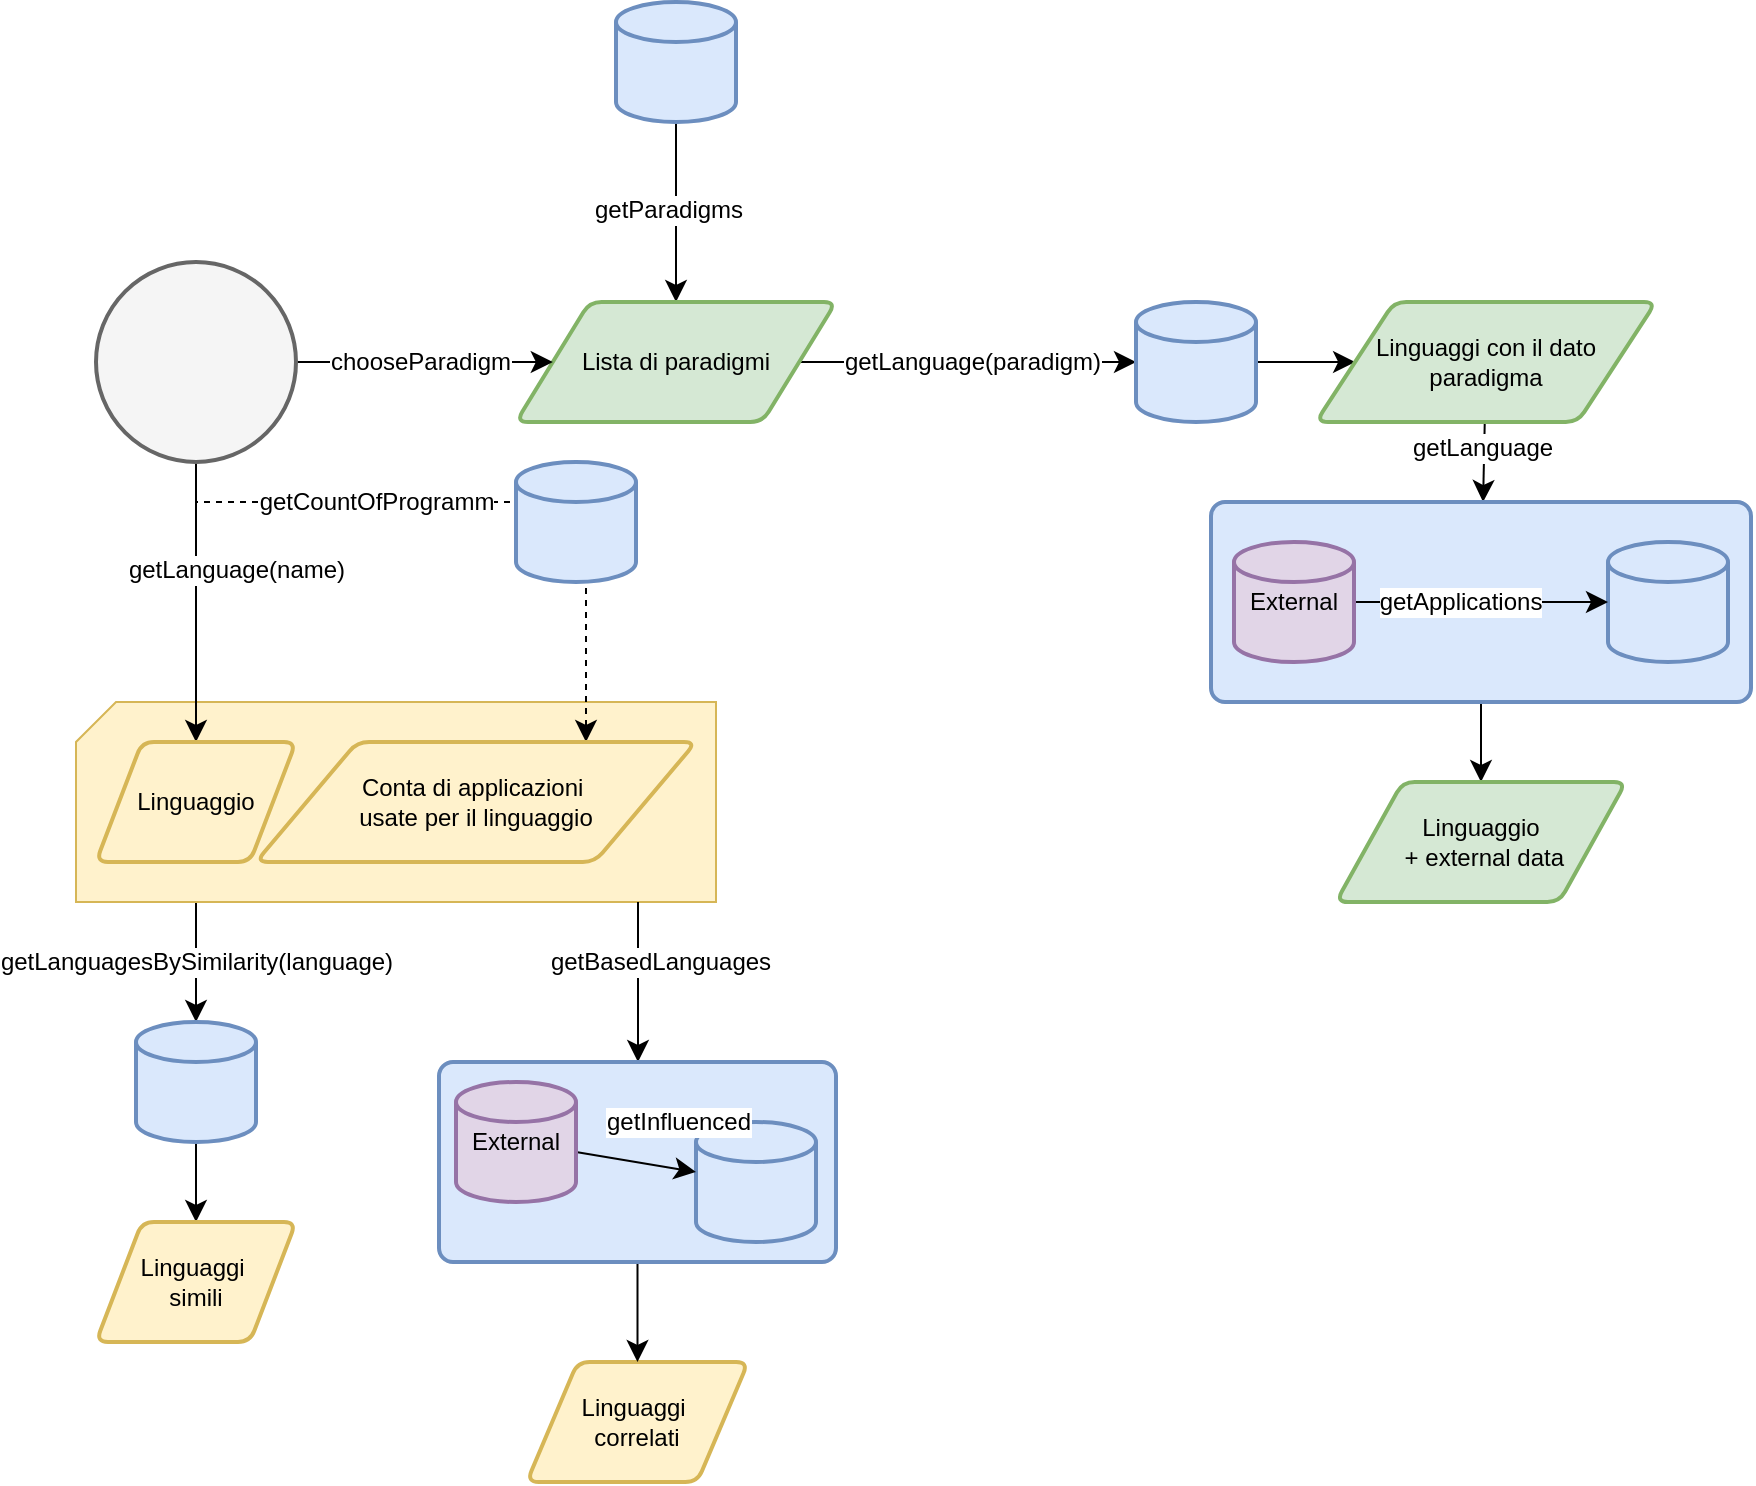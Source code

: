 <mxfile version="27.0.9">
  <diagram name="Pagina-1" id="yW3qTXIOuPSMdX0DaIOZ">
    <mxGraphModel dx="1818" dy="860" grid="1" gridSize="10" guides="1" tooltips="1" connect="1" arrows="1" fold="1" page="1" pageScale="1" pageWidth="827" pageHeight="1169" math="0" shadow="0">
      <root>
        <mxCell id="0" />
        <mxCell id="1" parent="0" />
        <mxCell id="oN61qzBHZfbrCgZVW6HC-45" style="edgeStyle=orthogonalEdgeStyle;rounded=0;orthogonalLoop=1;jettySize=auto;html=1;fontSize=12;startSize=8;endSize=8;" edge="1" parent="1" source="oN61qzBHZfbrCgZVW6HC-42" target="oN61qzBHZfbrCgZVW6HC-43">
          <mxGeometry relative="1" as="geometry">
            <Array as="points">
              <mxPoint x="80" y="510" />
              <mxPoint x="80" y="510" />
            </Array>
          </mxGeometry>
        </mxCell>
        <mxCell id="oN61qzBHZfbrCgZVW6HC-48" value="getLanguagesBySimilarity(language)" style="edgeLabel;html=1;align=center;verticalAlign=middle;resizable=0;points=[];fontSize=12;" vertex="1" connectable="0" parent="oN61qzBHZfbrCgZVW6HC-45">
          <mxGeometry x="0.127" y="1" relative="1" as="geometry">
            <mxPoint x="-1" y="-4" as="offset" />
          </mxGeometry>
        </mxCell>
        <mxCell id="oN61qzBHZfbrCgZVW6HC-42" value="" style="verticalLabelPosition=bottom;verticalAlign=top;html=1;shape=card;whiteSpace=wrap;size=20;arcSize=12;fillColor=#fff2cc;strokeColor=#d6b656;" vertex="1" parent="1">
          <mxGeometry x="20" y="390" width="320" height="100" as="geometry" />
        </mxCell>
        <mxCell id="oN61qzBHZfbrCgZVW6HC-8" style="edgeStyle=none;curved=1;rounded=0;orthogonalLoop=1;jettySize=auto;html=1;fontSize=12;startSize=8;endSize=8;entryX=0.5;entryY=0;entryDx=0;entryDy=0;" edge="1" parent="1" source="oN61qzBHZfbrCgZVW6HC-7" target="oN61qzBHZfbrCgZVW6HC-1">
          <mxGeometry relative="1" as="geometry">
            <mxPoint x="390" y="110" as="targetPoint" />
          </mxGeometry>
        </mxCell>
        <mxCell id="oN61qzBHZfbrCgZVW6HC-9" value="getParadigms" style="edgeLabel;html=1;align=center;verticalAlign=middle;resizable=0;points=[];fontSize=12;" vertex="1" connectable="0" parent="oN61qzBHZfbrCgZVW6HC-8">
          <mxGeometry x="-0.022" y="-4" relative="1" as="geometry">
            <mxPoint as="offset" />
          </mxGeometry>
        </mxCell>
        <mxCell id="oN61qzBHZfbrCgZVW6HC-11" style="edgeStyle=none;curved=1;rounded=0;orthogonalLoop=1;jettySize=auto;html=1;fontSize=12;startSize=8;endSize=8;" edge="1" parent="1" source="oN61qzBHZfbrCgZVW6HC-1" target="oN61qzBHZfbrCgZVW6HC-10">
          <mxGeometry relative="1" as="geometry" />
        </mxCell>
        <mxCell id="oN61qzBHZfbrCgZVW6HC-12" value="getLanguage(paradigm)" style="edgeLabel;html=1;align=center;verticalAlign=middle;resizable=0;points=[];fontSize=12;" vertex="1" connectable="0" parent="oN61qzBHZfbrCgZVW6HC-11">
          <mxGeometry x="0.147" y="-2" relative="1" as="geometry">
            <mxPoint x="-10" y="-2" as="offset" />
          </mxGeometry>
        </mxCell>
        <mxCell id="oN61qzBHZfbrCgZVW6HC-1" value="Lista di paradigmi" style="shape=parallelogram;html=1;strokeWidth=2;perimeter=parallelogramPerimeter;whiteSpace=wrap;rounded=1;arcSize=12;size=0.23;fillColor=#d5e8d4;strokeColor=#82b366;" vertex="1" parent="1">
          <mxGeometry x="240" y="190" width="160" height="60" as="geometry" />
        </mxCell>
        <mxCell id="oN61qzBHZfbrCgZVW6HC-3" style="edgeStyle=none;curved=1;rounded=0;orthogonalLoop=1;jettySize=auto;html=1;entryX=0;entryY=0.5;entryDx=0;entryDy=0;fontSize=12;startSize=8;endSize=8;" edge="1" parent="1" source="oN61qzBHZfbrCgZVW6HC-2" target="oN61qzBHZfbrCgZVW6HC-1">
          <mxGeometry relative="1" as="geometry" />
        </mxCell>
        <mxCell id="oN61qzBHZfbrCgZVW6HC-5" value="chooseParadigm" style="edgeLabel;html=1;align=center;verticalAlign=middle;resizable=0;points=[];fontSize=12;" vertex="1" connectable="0" parent="oN61qzBHZfbrCgZVW6HC-3">
          <mxGeometry x="-0.333" y="1" relative="1" as="geometry">
            <mxPoint x="19" y="1" as="offset" />
          </mxGeometry>
        </mxCell>
        <mxCell id="oN61qzBHZfbrCgZVW6HC-31" style="edgeStyle=elbowEdgeStyle;rounded=0;orthogonalLoop=1;jettySize=auto;html=1;fontSize=12;startSize=8;endSize=8;" edge="1" parent="1" source="oN61qzBHZfbrCgZVW6HC-2" target="oN61qzBHZfbrCgZVW6HC-33">
          <mxGeometry relative="1" as="geometry">
            <mxPoint x="560" y="470" as="targetPoint" />
            <Array as="points">
              <mxPoint x="80" y="350" />
            </Array>
          </mxGeometry>
        </mxCell>
        <mxCell id="oN61qzBHZfbrCgZVW6HC-32" value="getLanguage(name)" style="edgeLabel;html=1;align=center;verticalAlign=middle;resizable=0;points=[];fontSize=12;" vertex="1" connectable="0" parent="oN61qzBHZfbrCgZVW6HC-31">
          <mxGeometry x="0.656" y="2" relative="1" as="geometry">
            <mxPoint x="18" y="-62" as="offset" />
          </mxGeometry>
        </mxCell>
        <mxCell id="oN61qzBHZfbrCgZVW6HC-37" style="edgeStyle=orthogonalEdgeStyle;rounded=0;orthogonalLoop=1;jettySize=auto;html=1;fontSize=12;startSize=8;endSize=8;dashed=1;exitX=0.5;exitY=1;exitDx=0;exitDy=0;exitPerimeter=0;" edge="1" parent="1" source="oN61qzBHZfbrCgZVW6HC-2" target="oN61qzBHZfbrCgZVW6HC-35">
          <mxGeometry relative="1" as="geometry">
            <Array as="points">
              <mxPoint x="80" y="290" />
              <mxPoint x="275" y="290" />
            </Array>
          </mxGeometry>
        </mxCell>
        <mxCell id="oN61qzBHZfbrCgZVW6HC-40" value="getCountOfProgramm" style="edgeLabel;html=1;align=center;verticalAlign=middle;resizable=0;points=[];fontSize=12;" vertex="1" connectable="0" parent="oN61qzBHZfbrCgZVW6HC-37">
          <mxGeometry x="-0.583" y="-1" relative="1" as="geometry">
            <mxPoint x="40" y="-1" as="offset" />
          </mxGeometry>
        </mxCell>
        <mxCell id="oN61qzBHZfbrCgZVW6HC-2" value="" style="strokeWidth=2;html=1;shape=mxgraph.flowchart.start_2;whiteSpace=wrap;fillColor=#f5f5f5;fontColor=#333333;strokeColor=#666666;" vertex="1" parent="1">
          <mxGeometry x="30" y="170" width="100" height="100" as="geometry" />
        </mxCell>
        <mxCell id="oN61qzBHZfbrCgZVW6HC-7" value="" style="strokeWidth=2;html=1;shape=mxgraph.flowchart.database;whiteSpace=wrap;fillColor=#dae8fc;strokeColor=#6c8ebf;" vertex="1" parent="1">
          <mxGeometry x="290" y="40" width="60" height="60" as="geometry" />
        </mxCell>
        <mxCell id="oN61qzBHZfbrCgZVW6HC-14" style="edgeStyle=none;curved=1;rounded=0;orthogonalLoop=1;jettySize=auto;html=1;fontSize=12;startSize=8;endSize=8;" edge="1" parent="1" source="oN61qzBHZfbrCgZVW6HC-10" target="oN61qzBHZfbrCgZVW6HC-13">
          <mxGeometry relative="1" as="geometry" />
        </mxCell>
        <mxCell id="oN61qzBHZfbrCgZVW6HC-10" value="" style="strokeWidth=2;html=1;shape=mxgraph.flowchart.database;whiteSpace=wrap;fillColor=#dae8fc;strokeColor=#6c8ebf;" vertex="1" parent="1">
          <mxGeometry x="550" y="190" width="60" height="60" as="geometry" />
        </mxCell>
        <mxCell id="oN61qzBHZfbrCgZVW6HC-17" style="edgeStyle=none;curved=1;rounded=0;orthogonalLoop=1;jettySize=auto;html=1;fontSize=12;startSize=8;endSize=8;" edge="1" parent="1" source="oN61qzBHZfbrCgZVW6HC-13" target="oN61qzBHZfbrCgZVW6HC-24">
          <mxGeometry relative="1" as="geometry">
            <mxPoint x="725" y="280" as="targetPoint" />
          </mxGeometry>
        </mxCell>
        <mxCell id="oN61qzBHZfbrCgZVW6HC-21" value="getLanguage" style="edgeLabel;html=1;align=center;verticalAlign=middle;resizable=0;points=[];fontSize=12;" vertex="1" connectable="0" parent="oN61qzBHZfbrCgZVW6HC-17">
          <mxGeometry x="-0.364" y="-1" relative="1" as="geometry">
            <mxPoint as="offset" />
          </mxGeometry>
        </mxCell>
        <mxCell id="oN61qzBHZfbrCgZVW6HC-13" value="Linguaggi con il dato paradigma" style="shape=parallelogram;html=1;strokeWidth=2;perimeter=parallelogramPerimeter;whiteSpace=wrap;rounded=1;arcSize=12;size=0.23;fillColor=#d5e8d4;strokeColor=#82b366;" vertex="1" parent="1">
          <mxGeometry x="640" y="190" width="170" height="60" as="geometry" />
        </mxCell>
        <mxCell id="oN61qzBHZfbrCgZVW6HC-22" style="edgeStyle=none;curved=1;rounded=0;orthogonalLoop=1;jettySize=auto;html=1;fontSize=12;startSize=8;endSize=8;" edge="1" parent="1" source="oN61qzBHZfbrCgZVW6HC-24" target="oN61qzBHZfbrCgZVW6HC-23">
          <mxGeometry relative="1" as="geometry">
            <mxPoint x="725" y="380" as="targetPoint" />
            <mxPoint x="725" y="360.0" as="sourcePoint" />
          </mxGeometry>
        </mxCell>
        <mxCell id="oN61qzBHZfbrCgZVW6HC-23" value="Linguaggio&lt;div&gt;&amp;nbsp;+ external data&lt;/div&gt;" style="shape=parallelogram;html=1;strokeWidth=2;perimeter=parallelogramPerimeter;whiteSpace=wrap;rounded=1;arcSize=12;size=0.23;fillColor=#d5e8d4;strokeColor=#82b366;" vertex="1" parent="1">
          <mxGeometry x="650" y="430" width="145" height="60" as="geometry" />
        </mxCell>
        <mxCell id="oN61qzBHZfbrCgZVW6HC-24" value="" style="rounded=1;whiteSpace=wrap;html=1;absoluteArcSize=1;arcSize=14;strokeWidth=2;fillColor=#dae8fc;strokeColor=#6c8ebf;" vertex="1" parent="1">
          <mxGeometry x="587.5" y="290" width="270" height="100" as="geometry" />
        </mxCell>
        <mxCell id="oN61qzBHZfbrCgZVW6HC-25" value="" style="strokeWidth=2;html=1;shape=mxgraph.flowchart.database;whiteSpace=wrap;fillColor=#dae8fc;strokeColor=#6c8ebf;" vertex="1" parent="1">
          <mxGeometry x="786" y="310" width="60" height="60" as="geometry" />
        </mxCell>
        <mxCell id="oN61qzBHZfbrCgZVW6HC-26" style="edgeStyle=none;curved=1;rounded=0;orthogonalLoop=1;jettySize=auto;html=1;fontSize=12;startSize=8;endSize=8;" edge="1" parent="1" source="oN61qzBHZfbrCgZVW6HC-28" target="oN61qzBHZfbrCgZVW6HC-25">
          <mxGeometry relative="1" as="geometry" />
        </mxCell>
        <mxCell id="oN61qzBHZfbrCgZVW6HC-27" value="getApplications" style="edgeLabel;html=1;align=center;verticalAlign=middle;resizable=0;points=[];fontSize=12;" vertex="1" connectable="0" parent="oN61qzBHZfbrCgZVW6HC-26">
          <mxGeometry x="-0.174" relative="1" as="geometry">
            <mxPoint as="offset" />
          </mxGeometry>
        </mxCell>
        <mxCell id="oN61qzBHZfbrCgZVW6HC-28" value="External" style="strokeWidth=2;html=1;shape=mxgraph.flowchart.database;whiteSpace=wrap;fillColor=#e1d5e7;strokeColor=#9673a6;" vertex="1" parent="1">
          <mxGeometry x="599" y="310" width="60" height="60" as="geometry" />
        </mxCell>
        <mxCell id="oN61qzBHZfbrCgZVW6HC-33" value="Linguaggio" style="shape=parallelogram;html=1;strokeWidth=2;perimeter=parallelogramPerimeter;whiteSpace=wrap;rounded=1;arcSize=12;size=0.23;fillColor=#fff2cc;strokeColor=#d6b656;" vertex="1" parent="1">
          <mxGeometry x="30" y="410" width="100" height="60" as="geometry" />
        </mxCell>
        <mxCell id="oN61qzBHZfbrCgZVW6HC-35" value="Conta di applicazioni&amp;nbsp;&lt;div&gt;usate per il linguaggio&lt;/div&gt;" style="shape=parallelogram;html=1;strokeWidth=2;perimeter=parallelogramPerimeter;whiteSpace=wrap;rounded=1;arcSize=12;size=0.23;fillColor=#fff2cc;strokeColor=#d6b656;" vertex="1" parent="1">
          <mxGeometry x="110" y="410" width="220" height="60" as="geometry" />
        </mxCell>
        <mxCell id="oN61qzBHZfbrCgZVW6HC-38" value="" style="strokeWidth=2;html=1;shape=mxgraph.flowchart.database;whiteSpace=wrap;fillColor=#dae8fc;strokeColor=#6c8ebf;" vertex="1" parent="1">
          <mxGeometry x="240" y="270" width="60" height="60" as="geometry" />
        </mxCell>
        <mxCell id="oN61qzBHZfbrCgZVW6HC-47" style="edgeStyle=none;curved=1;rounded=0;orthogonalLoop=1;jettySize=auto;html=1;fontSize=12;startSize=8;endSize=8;" edge="1" parent="1" source="oN61qzBHZfbrCgZVW6HC-43" target="oN61qzBHZfbrCgZVW6HC-46">
          <mxGeometry relative="1" as="geometry" />
        </mxCell>
        <mxCell id="oN61qzBHZfbrCgZVW6HC-43" value="" style="strokeWidth=2;html=1;shape=mxgraph.flowchart.database;whiteSpace=wrap;fillColor=#dae8fc;strokeColor=#6c8ebf;" vertex="1" parent="1">
          <mxGeometry x="50" y="550" width="60" height="60" as="geometry" />
        </mxCell>
        <mxCell id="oN61qzBHZfbrCgZVW6HC-46" value="Linguaggi&amp;nbsp;&lt;div&gt;simili&lt;/div&gt;" style="shape=parallelogram;html=1;strokeWidth=2;perimeter=parallelogramPerimeter;whiteSpace=wrap;rounded=1;arcSize=12;size=0.23;fillColor=#fff2cc;strokeColor=#d6b656;" vertex="1" parent="1">
          <mxGeometry x="30" y="650" width="100" height="60" as="geometry" />
        </mxCell>
        <mxCell id="oN61qzBHZfbrCgZVW6HC-49" style="edgeStyle=orthogonalEdgeStyle;rounded=0;orthogonalLoop=1;jettySize=auto;html=1;fontSize=12;startSize=8;endSize=8;" edge="1" parent="1" target="oN61qzBHZfbrCgZVW6HC-55" source="oN61qzBHZfbrCgZVW6HC-42">
          <mxGeometry relative="1" as="geometry">
            <mxPoint x="289.133" y="490" as="sourcePoint" />
            <Array as="points">
              <mxPoint x="301" y="510" />
              <mxPoint x="301" y="510" />
            </Array>
            <mxPoint x="289.133" y="570" as="targetPoint" />
          </mxGeometry>
        </mxCell>
        <mxCell id="oN61qzBHZfbrCgZVW6HC-50" value="getBasedLanguages" style="edgeLabel;html=1;align=center;verticalAlign=middle;resizable=0;points=[];fontSize=12;" vertex="1" connectable="0" parent="oN61qzBHZfbrCgZVW6HC-49">
          <mxGeometry x="0.127" y="1" relative="1" as="geometry">
            <mxPoint x="10" y="-15" as="offset" />
          </mxGeometry>
        </mxCell>
        <mxCell id="oN61qzBHZfbrCgZVW6HC-53" value="Linguaggi&amp;nbsp;&lt;div&gt;correlati&lt;/div&gt;" style="shape=parallelogram;html=1;strokeWidth=2;perimeter=parallelogramPerimeter;whiteSpace=wrap;rounded=1;arcSize=12;size=0.23;fillColor=#fff2cc;strokeColor=#d6b656;" vertex="1" parent="1">
          <mxGeometry x="245.37" y="720" width="110.75" height="60" as="geometry" />
        </mxCell>
        <mxCell id="oN61qzBHZfbrCgZVW6HC-60" style="edgeStyle=none;curved=1;rounded=0;orthogonalLoop=1;jettySize=auto;html=1;fontSize=12;startSize=8;endSize=8;" edge="1" parent="1" source="oN61qzBHZfbrCgZVW6HC-55" target="oN61qzBHZfbrCgZVW6HC-53">
          <mxGeometry relative="1" as="geometry" />
        </mxCell>
        <mxCell id="oN61qzBHZfbrCgZVW6HC-55" value="" style="rounded=1;whiteSpace=wrap;html=1;absoluteArcSize=1;arcSize=14;strokeWidth=2;fillColor=#dae8fc;strokeColor=#6c8ebf;" vertex="1" parent="1">
          <mxGeometry x="201.5" y="570" width="198.5" height="100" as="geometry" />
        </mxCell>
        <mxCell id="oN61qzBHZfbrCgZVW6HC-56" value="" style="strokeWidth=2;html=1;shape=mxgraph.flowchart.database;whiteSpace=wrap;fillColor=#dae8fc;strokeColor=#6c8ebf;" vertex="1" parent="1">
          <mxGeometry x="330" y="600" width="60" height="60" as="geometry" />
        </mxCell>
        <mxCell id="oN61qzBHZfbrCgZVW6HC-59" style="edgeStyle=none;curved=1;rounded=0;orthogonalLoop=1;jettySize=auto;html=1;fontSize=12;startSize=8;endSize=8;" edge="1" parent="1" source="oN61qzBHZfbrCgZVW6HC-58" target="oN61qzBHZfbrCgZVW6HC-56">
          <mxGeometry relative="1" as="geometry" />
        </mxCell>
        <mxCell id="oN61qzBHZfbrCgZVW6HC-61" value="getInfluenced" style="edgeLabel;html=1;align=center;verticalAlign=middle;resizable=0;points=[];fontSize=12;" vertex="1" connectable="0" parent="oN61qzBHZfbrCgZVW6HC-59">
          <mxGeometry x="-0.592" relative="1" as="geometry">
            <mxPoint x="38" y="-17" as="offset" />
          </mxGeometry>
        </mxCell>
        <mxCell id="oN61qzBHZfbrCgZVW6HC-58" value="External" style="strokeWidth=2;html=1;shape=mxgraph.flowchart.database;whiteSpace=wrap;fillColor=#e1d5e7;strokeColor=#9673a6;" vertex="1" parent="1">
          <mxGeometry x="210" y="580" width="60" height="60" as="geometry" />
        </mxCell>
      </root>
    </mxGraphModel>
  </diagram>
</mxfile>
